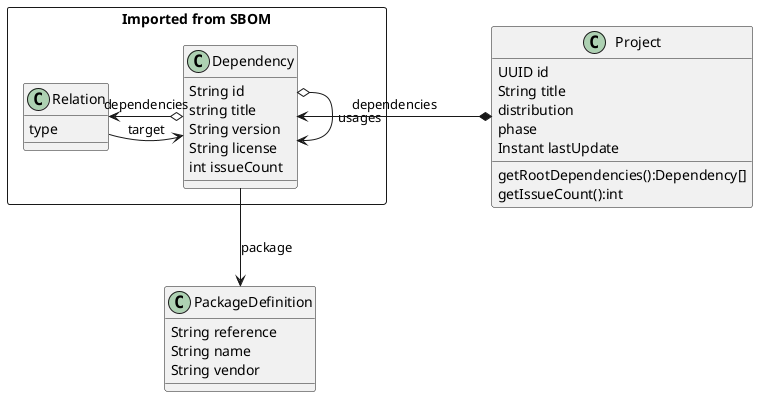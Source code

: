 @startuml

class PackageDefinition {
    String reference
    String name
    String vendor
}

package "Imported from SBOM" <<rectangle>> {
    class Dependency {
        String id
        string title
        String version
        String license
        int issueCount
    }
    Dependency o-> Relation: dependencies
    Dependency o-> Dependency: usages
    Dependency --> PackageDefinition: package

    class Relation {
        type
    }
    Relation -> Dependency: target
}

class Project {
    UUID id
    String title
    distribution
    phase
    Instant lastUpdate
    getRootDependencies():Dependency[]
    getIssueCount():int
}
Project *-> Dependency: dependencies

@enduml
